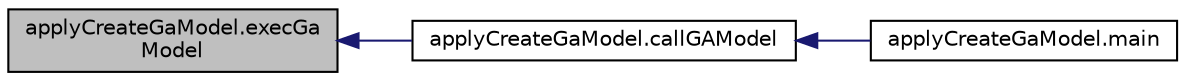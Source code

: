 digraph "applyCreateGaModel.execGaModel"
{
  edge [fontname="Helvetica",fontsize="10",labelfontname="Helvetica",labelfontsize="10"];
  node [fontname="Helvetica",fontsize="10",shape=record];
  rankdir="LR";
  Node14 [label="applyCreateGaModel.execGa\lModel",height=0.2,width=0.4,color="black", fillcolor="grey75", style="filled", fontcolor="black"];
  Node14 -> Node15 [dir="back",color="midnightblue",fontsize="10",style="solid",fontname="Helvetica"];
  Node15 [label="applyCreateGaModel.callGAModel",height=0.2,width=0.4,color="black", fillcolor="white", style="filled",URL="$namespaceapply_create_ga_model.html#a722494b5d31181cb3688c006372c8751"];
  Node15 -> Node16 [dir="back",color="midnightblue",fontsize="10",style="solid",fontname="Helvetica"];
  Node16 [label="applyCreateGaModel.main",height=0.2,width=0.4,color="black", fillcolor="white", style="filled",URL="$namespaceapply_create_ga_model.html#a42e1c23c52dd14e09ed6ff6bb40a9011"];
}
